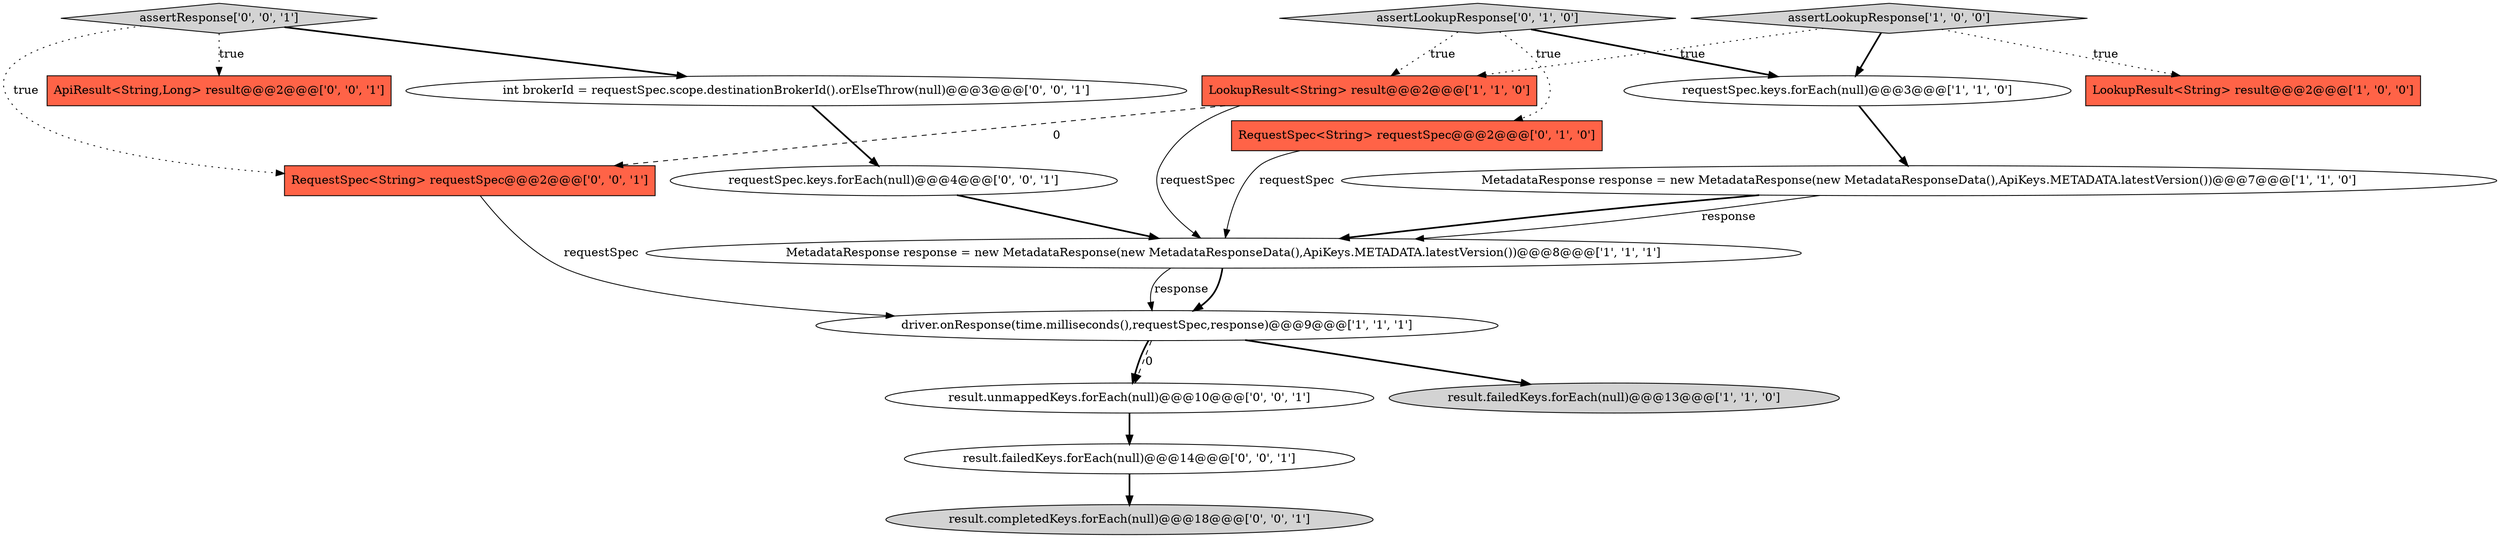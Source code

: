 digraph {
15 [style = filled, label = "result.unmappedKeys.forEach(null)@@@10@@@['0', '0', '1']", fillcolor = white, shape = ellipse image = "AAA0AAABBB3BBB"];
12 [style = filled, label = "requestSpec.keys.forEach(null)@@@4@@@['0', '0', '1']", fillcolor = white, shape = ellipse image = "AAA0AAABBB3BBB"];
14 [style = filled, label = "ApiResult<String,Long> result@@@2@@@['0', '0', '1']", fillcolor = tomato, shape = box image = "AAA0AAABBB3BBB"];
11 [style = filled, label = "result.failedKeys.forEach(null)@@@14@@@['0', '0', '1']", fillcolor = white, shape = ellipse image = "AAA0AAABBB3BBB"];
8 [style = filled, label = "RequestSpec<String> requestSpec@@@2@@@['0', '1', '0']", fillcolor = tomato, shape = box image = "AAA0AAABBB2BBB"];
17 [style = filled, label = "int brokerId = requestSpec.scope.destinationBrokerId().orElseThrow(null)@@@3@@@['0', '0', '1']", fillcolor = white, shape = ellipse image = "AAA0AAABBB3BBB"];
5 [style = filled, label = "LookupResult<String> result@@@2@@@['1', '1', '0']", fillcolor = tomato, shape = box image = "AAA0AAABBB1BBB"];
2 [style = filled, label = "MetadataResponse response = new MetadataResponse(new MetadataResponseData(),ApiKeys.METADATA.latestVersion())@@@7@@@['1', '1', '0']", fillcolor = white, shape = ellipse image = "AAA0AAABBB1BBB"];
6 [style = filled, label = "assertLookupResponse['1', '0', '0']", fillcolor = lightgray, shape = diamond image = "AAA0AAABBB1BBB"];
7 [style = filled, label = "driver.onResponse(time.milliseconds(),requestSpec,response)@@@9@@@['1', '1', '1']", fillcolor = white, shape = ellipse image = "AAA0AAABBB1BBB"];
10 [style = filled, label = "assertResponse['0', '0', '1']", fillcolor = lightgray, shape = diamond image = "AAA0AAABBB3BBB"];
3 [style = filled, label = "requestSpec.keys.forEach(null)@@@3@@@['1', '1', '0']", fillcolor = white, shape = ellipse image = "AAA0AAABBB1BBB"];
16 [style = filled, label = "RequestSpec<String> requestSpec@@@2@@@['0', '0', '1']", fillcolor = tomato, shape = box image = "AAA0AAABBB3BBB"];
13 [style = filled, label = "result.completedKeys.forEach(null)@@@18@@@['0', '0', '1']", fillcolor = lightgray, shape = ellipse image = "AAA0AAABBB3BBB"];
9 [style = filled, label = "assertLookupResponse['0', '1', '0']", fillcolor = lightgray, shape = diamond image = "AAA0AAABBB2BBB"];
0 [style = filled, label = "MetadataResponse response = new MetadataResponse(new MetadataResponseData(),ApiKeys.METADATA.latestVersion())@@@8@@@['1', '1', '1']", fillcolor = white, shape = ellipse image = "AAA0AAABBB1BBB"];
4 [style = filled, label = "LookupResult<String> result@@@2@@@['1', '0', '0']", fillcolor = tomato, shape = box image = "AAA0AAABBB1BBB"];
1 [style = filled, label = "result.failedKeys.forEach(null)@@@13@@@['1', '1', '0']", fillcolor = lightgray, shape = ellipse image = "AAA0AAABBB1BBB"];
16->7 [style = solid, label="requestSpec"];
6->3 [style = bold, label=""];
7->1 [style = bold, label=""];
10->17 [style = bold, label=""];
2->0 [style = solid, label="response"];
12->0 [style = bold, label=""];
0->7 [style = bold, label=""];
9->8 [style = dotted, label="true"];
10->14 [style = dotted, label="true"];
5->16 [style = dashed, label="0"];
2->0 [style = bold, label=""];
17->12 [style = bold, label=""];
15->11 [style = bold, label=""];
3->2 [style = bold, label=""];
6->4 [style = dotted, label="true"];
0->7 [style = solid, label="response"];
11->13 [style = bold, label=""];
5->0 [style = solid, label="requestSpec"];
7->15 [style = dashed, label="0"];
9->3 [style = bold, label=""];
7->15 [style = bold, label=""];
10->16 [style = dotted, label="true"];
6->5 [style = dotted, label="true"];
8->0 [style = solid, label="requestSpec"];
9->5 [style = dotted, label="true"];
}

